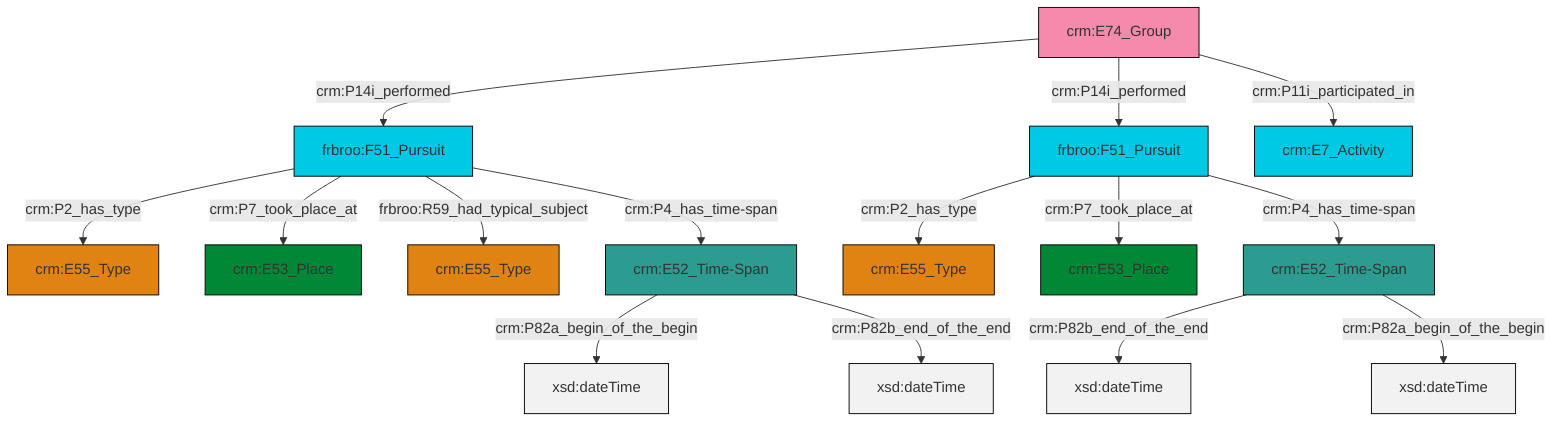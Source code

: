 graph TD
classDef Literal fill:#f2f2f2,stroke:#000000;
classDef CRM_Entity fill:#FFFFFF,stroke:#000000;
classDef Temporal_Entity fill:#00C9E6, stroke:#000000;
classDef Type fill:#E18312, stroke:#000000;
classDef Time-Span fill:#2C9C91, stroke:#000000;
classDef Appellation fill:#FFEB7F, stroke:#000000;
classDef Place fill:#008836, stroke:#000000;
classDef Persistent_Item fill:#B266B2, stroke:#000000;
classDef Conceptual_Object fill:#FFD700, stroke:#000000;
classDef Physical_Thing fill:#D2B48C, stroke:#000000;
classDef Actor fill:#f58aad, stroke:#000000;
classDef PC_Classes fill:#4ce600, stroke:#000000;
classDef Multi fill:#cccccc,stroke:#000000;

2["crm:E52_Time-Span"]:::Time-Span -->|crm:P82b_end_of_the_end| 3[xsd:dateTime]:::Literal
4["frbroo:F51_Pursuit"]:::Temporal_Entity -->|crm:P2_has_type| 0["crm:E55_Type"]:::Type
5["crm:E74_Group"]:::Actor -->|crm:P14i_performed| 4["frbroo:F51_Pursuit"]:::Temporal_Entity
4["frbroo:F51_Pursuit"]:::Temporal_Entity -->|crm:P7_took_place_at| 10["crm:E53_Place"]:::Place
5["crm:E74_Group"]:::Actor -->|crm:P14i_performed| 11["frbroo:F51_Pursuit"]:::Temporal_Entity
11["frbroo:F51_Pursuit"]:::Temporal_Entity -->|crm:P2_has_type| 13["crm:E55_Type"]:::Type
4["frbroo:F51_Pursuit"]:::Temporal_Entity -->|frbroo:R59_had_typical_subject| 14["crm:E55_Type"]:::Type
4["frbroo:F51_Pursuit"]:::Temporal_Entity -->|crm:P4_has_time-span| 6["crm:E52_Time-Span"]:::Time-Span
6["crm:E52_Time-Span"]:::Time-Span -->|crm:P82a_begin_of_the_begin| 18[xsd:dateTime]:::Literal
6["crm:E52_Time-Span"]:::Time-Span -->|crm:P82b_end_of_the_end| 21[xsd:dateTime]:::Literal
11["frbroo:F51_Pursuit"]:::Temporal_Entity -->|crm:P7_took_place_at| 8["crm:E53_Place"]:::Place
5["crm:E74_Group"]:::Actor -->|crm:P11i_participated_in| 16["crm:E7_Activity"]:::Temporal_Entity
11["frbroo:F51_Pursuit"]:::Temporal_Entity -->|crm:P4_has_time-span| 2["crm:E52_Time-Span"]:::Time-Span
2["crm:E52_Time-Span"]:::Time-Span -->|crm:P82a_begin_of_the_begin| 25[xsd:dateTime]:::Literal